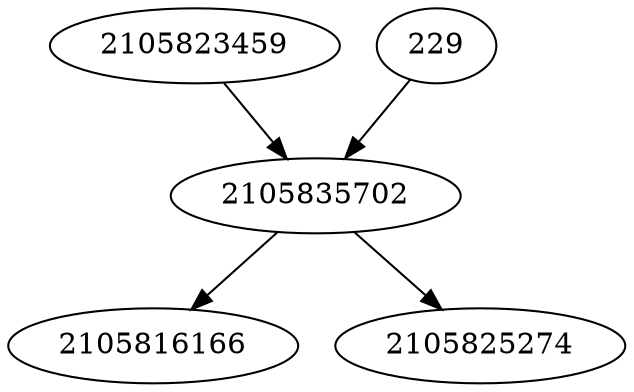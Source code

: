 strict digraph  {
2105823459;
229;
2105816166;
2105835702;
2105825274;
2105823459 -> 2105835702;
229 -> 2105835702;
2105835702 -> 2105816166;
2105835702 -> 2105825274;
}
